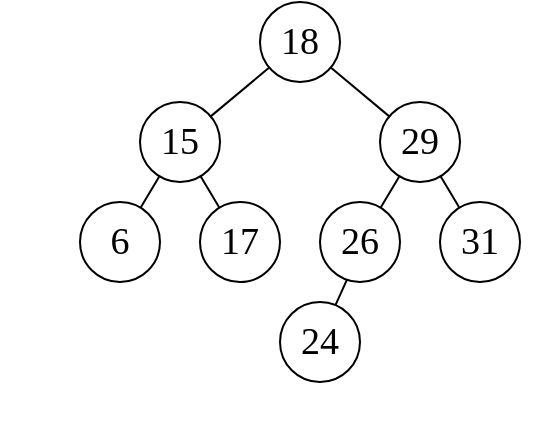 <mxfile version="23.0.2" type="device">
  <diagram name="第 1 页" id="Y4g7GIq-1Ql1KsTrmyGR">
    <mxGraphModel dx="1102" dy="818" grid="1" gridSize="10" guides="1" tooltips="1" connect="1" arrows="1" fold="1" page="1" pageScale="1" pageWidth="827" pageHeight="1169" math="0" shadow="0">
      <root>
        <mxCell id="0" />
        <mxCell id="1" parent="0" />
        <mxCell id="pzWBq1sp7E6JB9ialVkg-1" value="" style="rounded=0;whiteSpace=wrap;html=1;container=1;verticalAlign=bottom;strokeColor=none;fillColor=none;" vertex="1" parent="1">
          <mxGeometry x="430.0" y="230" width="270" height="220" as="geometry">
            <mxRectangle x="177" y="190" width="50" height="40" as="alternateBounds" />
          </mxGeometry>
        </mxCell>
        <mxCell id="pzWBq1sp7E6JB9ialVkg-2" value="" style="group" vertex="1" connectable="0" parent="pzWBq1sp7E6JB9ialVkg-1">
          <mxGeometry x="10" y="-2.274e-13" width="250" height="190.0" as="geometry" />
        </mxCell>
        <mxCell id="pzWBq1sp7E6JB9ialVkg-3" value="18" style="ellipse;whiteSpace=wrap;html=1;fontFamily=Times New Roman;fontSize=19;" vertex="1" parent="pzWBq1sp7E6JB9ialVkg-2">
          <mxGeometry x="120" width="40" height="40" as="geometry" />
        </mxCell>
        <mxCell id="pzWBq1sp7E6JB9ialVkg-4" value="15" style="ellipse;whiteSpace=wrap;html=1;fontFamily=Times New Roman;fontSize=19;" vertex="1" parent="pzWBq1sp7E6JB9ialVkg-2">
          <mxGeometry x="60" y="50" width="40" height="40" as="geometry" />
        </mxCell>
        <mxCell id="pzWBq1sp7E6JB9ialVkg-5" style="edgeStyle=none;html=1;fontFamily=Times New Roman;fontSize=19;endArrow=none;endFill=0;rounded=0;" edge="1" parent="pzWBq1sp7E6JB9ialVkg-2" source="pzWBq1sp7E6JB9ialVkg-3" target="pzWBq1sp7E6JB9ialVkg-4">
          <mxGeometry relative="1" as="geometry" />
        </mxCell>
        <mxCell id="pzWBq1sp7E6JB9ialVkg-6" value="29" style="ellipse;whiteSpace=wrap;html=1;fontFamily=Times New Roman;fontSize=19;" vertex="1" parent="pzWBq1sp7E6JB9ialVkg-2">
          <mxGeometry x="180" y="50" width="40" height="40" as="geometry" />
        </mxCell>
        <mxCell id="pzWBq1sp7E6JB9ialVkg-7" style="edgeStyle=none;html=1;fontFamily=Times New Roman;fontSize=19;endArrow=none;endFill=0;rounded=0;" edge="1" parent="pzWBq1sp7E6JB9ialVkg-2" source="pzWBq1sp7E6JB9ialVkg-3" target="pzWBq1sp7E6JB9ialVkg-6">
          <mxGeometry relative="1" as="geometry" />
        </mxCell>
        <mxCell id="pzWBq1sp7E6JB9ialVkg-8" value="6" style="ellipse;whiteSpace=wrap;html=1;fontFamily=Times New Roman;fontSize=19;" vertex="1" parent="pzWBq1sp7E6JB9ialVkg-2">
          <mxGeometry x="30" y="100" width="40" height="40" as="geometry" />
        </mxCell>
        <mxCell id="pzWBq1sp7E6JB9ialVkg-9" style="edgeStyle=none;html=1;fontFamily=Times New Roman;fontSize=19;endArrow=none;endFill=0;rounded=0;" edge="1" parent="pzWBq1sp7E6JB9ialVkg-2" source="pzWBq1sp7E6JB9ialVkg-4" target="pzWBq1sp7E6JB9ialVkg-8">
          <mxGeometry relative="1" as="geometry" />
        </mxCell>
        <mxCell id="pzWBq1sp7E6JB9ialVkg-11" value="17" style="ellipse;whiteSpace=wrap;html=1;fontFamily=Times New Roman;fontSize=19;" vertex="1" parent="pzWBq1sp7E6JB9ialVkg-2">
          <mxGeometry x="90" y="100" width="40" height="40" as="geometry" />
        </mxCell>
        <mxCell id="pzWBq1sp7E6JB9ialVkg-12" style="edgeStyle=none;html=1;fontFamily=Times New Roman;fontSize=19;endArrow=none;endFill=0;rounded=0;" edge="1" parent="pzWBq1sp7E6JB9ialVkg-2" source="pzWBq1sp7E6JB9ialVkg-4" target="pzWBq1sp7E6JB9ialVkg-11">
          <mxGeometry relative="1" as="geometry" />
        </mxCell>
        <mxCell id="pzWBq1sp7E6JB9ialVkg-13" style="edgeStyle=none;shape=connector;rounded=0;orthogonalLoop=1;jettySize=auto;html=1;exitX=0.336;exitY=0.974;exitDx=0;exitDy=0;labelBackgroundColor=default;strokeColor=default;align=center;verticalAlign=middle;fontFamily=Helvetica;fontSize=11;fontColor=default;endArrow=none;endFill=0;exitPerimeter=0;" edge="1" parent="pzWBq1sp7E6JB9ialVkg-2" source="pzWBq1sp7E6JB9ialVkg-14" target="pzWBq1sp7E6JB9ialVkg-20">
          <mxGeometry relative="1" as="geometry" />
        </mxCell>
        <mxCell id="pzWBq1sp7E6JB9ialVkg-14" value="26" style="ellipse;whiteSpace=wrap;html=1;fontFamily=Times New Roman;fontSize=19;" vertex="1" parent="pzWBq1sp7E6JB9ialVkg-2">
          <mxGeometry x="150" y="100" width="40" height="40" as="geometry" />
        </mxCell>
        <mxCell id="pzWBq1sp7E6JB9ialVkg-15" style="edgeStyle=none;html=1;fontFamily=Times New Roman;fontSize=19;endArrow=none;endFill=0;rounded=0;" edge="1" parent="pzWBq1sp7E6JB9ialVkg-2" source="pzWBq1sp7E6JB9ialVkg-6" target="pzWBq1sp7E6JB9ialVkg-14">
          <mxGeometry relative="1" as="geometry" />
        </mxCell>
        <mxCell id="pzWBq1sp7E6JB9ialVkg-16" value="31" style="ellipse;whiteSpace=wrap;html=1;fontFamily=Times New Roman;fontSize=19;" vertex="1" parent="pzWBq1sp7E6JB9ialVkg-2">
          <mxGeometry x="210" y="100" width="40" height="40" as="geometry" />
        </mxCell>
        <mxCell id="pzWBq1sp7E6JB9ialVkg-17" style="edgeStyle=none;html=1;fontFamily=Times New Roman;fontSize=19;endArrow=none;endFill=0;rounded=0;" edge="1" parent="pzWBq1sp7E6JB9ialVkg-2" source="pzWBq1sp7E6JB9ialVkg-6" target="pzWBq1sp7E6JB9ialVkg-16">
          <mxGeometry relative="1" as="geometry" />
        </mxCell>
        <mxCell id="pzWBq1sp7E6JB9ialVkg-19" value="" style="ellipse;whiteSpace=wrap;html=1;aspect=fixed;" vertex="1" parent="pzWBq1sp7E6JB9ialVkg-2">
          <mxGeometry x="130.0" y="150.0" width="40" height="40" as="geometry" />
        </mxCell>
        <mxCell id="pzWBq1sp7E6JB9ialVkg-20" value="24" style="ellipse;whiteSpace=wrap;html=1;fontFamily=Times New Roman;fontSize=19;fillColor=none;strokeColor=none;" vertex="1" parent="pzWBq1sp7E6JB9ialVkg-2">
          <mxGeometry x="130.0" y="150.0" width="40" height="40" as="geometry" />
        </mxCell>
      </root>
    </mxGraphModel>
  </diagram>
</mxfile>
